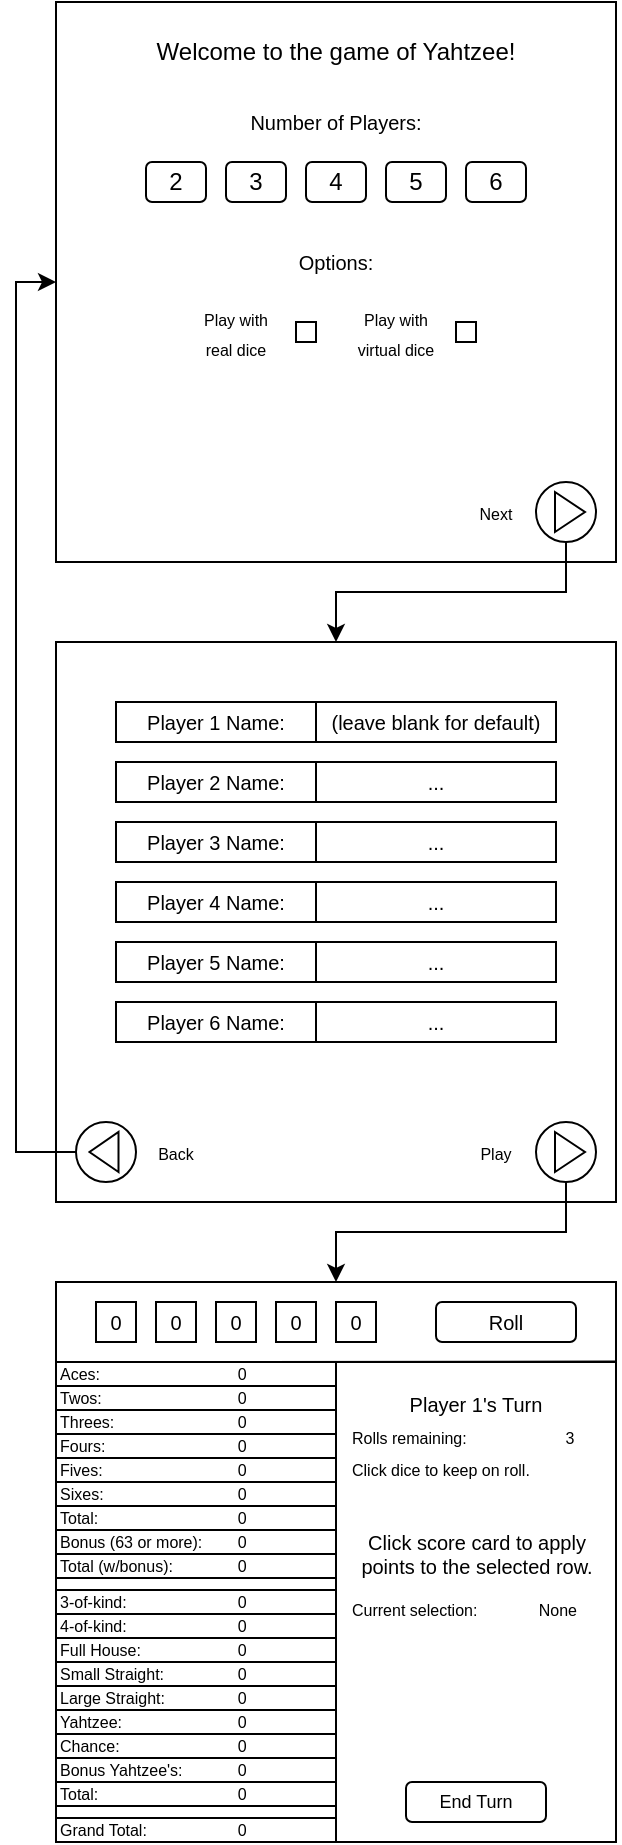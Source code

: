 <mxfile version="20.7.4" type="device"><diagram id="vxYncUvtUMfAzo5LWuLm" name="Page-1"><mxGraphModel dx="798" dy="542" grid="1" gridSize="10" guides="1" tooltips="1" connect="1" arrows="1" fold="1" page="1" pageScale="1" pageWidth="850" pageHeight="1100" math="0" shadow="0"><root><mxCell id="0"/><mxCell id="1" parent="0"/><mxCell id="L8tKZUiF10bgkbm3Kpz3-1" value="" style="rounded=0;whiteSpace=wrap;html=1;" parent="1" vertex="1"><mxGeometry x="80" y="80" width="280" height="280" as="geometry"/></mxCell><mxCell id="L8tKZUiF10bgkbm3Kpz3-12" value="" style="group" parent="1" vertex="1" connectable="0"><mxGeometry x="120" y="120" width="200" height="60" as="geometry"/></mxCell><mxCell id="L8tKZUiF10bgkbm3Kpz3-2" value="&lt;font style=&quot;font-size: 10px;&quot;&gt;Number of Players:&lt;/font&gt;" style="rounded=0;whiteSpace=wrap;html=1;strokeColor=none;" parent="L8tKZUiF10bgkbm3Kpz3-12" vertex="1"><mxGeometry y="10" width="200" height="20" as="geometry"/></mxCell><mxCell id="L8tKZUiF10bgkbm3Kpz3-11" value="" style="group" parent="L8tKZUiF10bgkbm3Kpz3-12" vertex="1" connectable="0"><mxGeometry x="5" y="40" width="190" height="20" as="geometry"/></mxCell><mxCell id="L8tKZUiF10bgkbm3Kpz3-3" value="2" style="rounded=1;whiteSpace=wrap;html=1;" parent="L8tKZUiF10bgkbm3Kpz3-11" vertex="1"><mxGeometry width="30" height="20" as="geometry"/></mxCell><mxCell id="L8tKZUiF10bgkbm3Kpz3-4" value="3" style="rounded=1;whiteSpace=wrap;html=1;" parent="L8tKZUiF10bgkbm3Kpz3-11" vertex="1"><mxGeometry x="40" width="30" height="20" as="geometry"/></mxCell><mxCell id="L8tKZUiF10bgkbm3Kpz3-6" value="4" style="rounded=1;whiteSpace=wrap;html=1;" parent="L8tKZUiF10bgkbm3Kpz3-11" vertex="1"><mxGeometry x="80" width="30" height="20" as="geometry"/></mxCell><mxCell id="L8tKZUiF10bgkbm3Kpz3-7" value="6" style="rounded=1;whiteSpace=wrap;html=1;" parent="L8tKZUiF10bgkbm3Kpz3-11" vertex="1"><mxGeometry x="160" width="30" height="20" as="geometry"/></mxCell><mxCell id="L8tKZUiF10bgkbm3Kpz3-9" value="5" style="rounded=1;whiteSpace=wrap;html=1;" parent="L8tKZUiF10bgkbm3Kpz3-11" vertex="1"><mxGeometry x="120" width="30" height="20" as="geometry"/></mxCell><mxCell id="L8tKZUiF10bgkbm3Kpz3-14" value="Welcome to the game of Yahtzee!" style="text;html=1;strokeColor=none;fillColor=none;align=center;verticalAlign=middle;whiteSpace=wrap;rounded=0;" parent="1" vertex="1"><mxGeometry x="125" y="90" width="190" height="30" as="geometry"/></mxCell><mxCell id="L8tKZUiF10bgkbm3Kpz3-15" value="&lt;font style=&quot;font-size: 10px;&quot;&gt;Options:&lt;/font&gt;" style="rounded=0;whiteSpace=wrap;html=1;strokeColor=none;" parent="1" vertex="1"><mxGeometry x="120" y="200" width="200" height="20" as="geometry"/></mxCell><mxCell id="L8tKZUiF10bgkbm3Kpz3-16" value="" style="whiteSpace=wrap;html=1;aspect=fixed;" parent="1" vertex="1"><mxGeometry x="200" y="240" width="10" height="10" as="geometry"/></mxCell><mxCell id="L8tKZUiF10bgkbm3Kpz3-17" value="&lt;span style=&quot;font-size: 8px;&quot;&gt;Play with &lt;br&gt;real dice&lt;/span&gt;" style="text;html=1;strokeColor=none;fillColor=none;align=center;verticalAlign=middle;whiteSpace=wrap;rounded=0;" parent="1" vertex="1"><mxGeometry x="140" y="230" width="60" height="30" as="geometry"/></mxCell><mxCell id="L8tKZUiF10bgkbm3Kpz3-18" value="" style="whiteSpace=wrap;html=1;aspect=fixed;" parent="1" vertex="1"><mxGeometry x="280" y="240" width="10" height="10" as="geometry"/></mxCell><mxCell id="L8tKZUiF10bgkbm3Kpz3-19" value="&lt;span style=&quot;font-size: 8px;&quot;&gt;Play with &lt;br&gt;virtual dice&lt;/span&gt;" style="text;html=1;strokeColor=none;fillColor=none;align=center;verticalAlign=middle;whiteSpace=wrap;rounded=0;" parent="1" vertex="1"><mxGeometry x="220" y="230" width="60" height="30" as="geometry"/></mxCell><mxCell id="L8tKZUiF10bgkbm3Kpz3-23" value="" style="group" parent="1" vertex="1" connectable="0"><mxGeometry x="320" y="320" width="30" height="30" as="geometry"/></mxCell><mxCell id="L8tKZUiF10bgkbm3Kpz3-21" value="" style="ellipse;whiteSpace=wrap;html=1;aspect=fixed;fontSize=10;" parent="L8tKZUiF10bgkbm3Kpz3-23" vertex="1"><mxGeometry width="30" height="30" as="geometry"/></mxCell><mxCell id="L8tKZUiF10bgkbm3Kpz3-22" value="" style="triangle;whiteSpace=wrap;html=1;fontSize=10;" parent="L8tKZUiF10bgkbm3Kpz3-23" vertex="1"><mxGeometry x="9.5" y="5" width="15" height="20" as="geometry"/></mxCell><mxCell id="L8tKZUiF10bgkbm3Kpz3-33" value="" style="group" parent="1" vertex="1" connectable="0"><mxGeometry x="80" y="400" width="280" height="280" as="geometry"/></mxCell><mxCell id="L8tKZUiF10bgkbm3Kpz3-27" value="" style="rounded=0;whiteSpace=wrap;html=1;" parent="L8tKZUiF10bgkbm3Kpz3-33" vertex="1"><mxGeometry width="280" height="280" as="geometry"/></mxCell><mxCell id="L8tKZUiF10bgkbm3Kpz3-28" value="" style="group" parent="L8tKZUiF10bgkbm3Kpz3-33" vertex="1" connectable="0"><mxGeometry x="240" y="240" width="30" height="30" as="geometry"/></mxCell><mxCell id="L8tKZUiF10bgkbm3Kpz3-29" value="" style="ellipse;whiteSpace=wrap;html=1;aspect=fixed;fontSize=10;" parent="L8tKZUiF10bgkbm3Kpz3-28" vertex="1"><mxGeometry width="30" height="30" as="geometry"/></mxCell><mxCell id="L8tKZUiF10bgkbm3Kpz3-30" value="" style="triangle;whiteSpace=wrap;html=1;fontSize=10;" parent="L8tKZUiF10bgkbm3Kpz3-28" vertex="1"><mxGeometry x="9.5" y="5" width="15" height="20" as="geometry"/></mxCell><mxCell id="L8tKZUiF10bgkbm3Kpz3-31" value="" style="ellipse;whiteSpace=wrap;html=1;aspect=fixed;fontSize=10;" parent="L8tKZUiF10bgkbm3Kpz3-33" vertex="1"><mxGeometry x="10" y="240" width="30" height="30" as="geometry"/></mxCell><mxCell id="L8tKZUiF10bgkbm3Kpz3-32" value="" style="triangle;whiteSpace=wrap;html=1;fontSize=10;rotation=-180;" parent="L8tKZUiF10bgkbm3Kpz3-33" vertex="1"><mxGeometry x="16.75" y="245" width="14.5" height="20" as="geometry"/></mxCell><mxCell id="L8tKZUiF10bgkbm3Kpz3-39" value="" style="group" parent="L8tKZUiF10bgkbm3Kpz3-33" vertex="1" connectable="0"><mxGeometry x="30" y="30" width="220" height="20" as="geometry"/></mxCell><mxCell id="L8tKZUiF10bgkbm3Kpz3-37" value="Player 1 Name:" style="rounded=0;whiteSpace=wrap;html=1;fontSize=10;" parent="L8tKZUiF10bgkbm3Kpz3-39" vertex="1"><mxGeometry width="100" height="20" as="geometry"/></mxCell><mxCell id="L8tKZUiF10bgkbm3Kpz3-38" value="(leave blank for default)" style="rounded=0;whiteSpace=wrap;html=1;fontSize=10;" parent="L8tKZUiF10bgkbm3Kpz3-39" vertex="1"><mxGeometry x="100" width="120" height="20" as="geometry"/></mxCell><mxCell id="L8tKZUiF10bgkbm3Kpz3-40" value="" style="group" parent="L8tKZUiF10bgkbm3Kpz3-33" vertex="1" connectable="0"><mxGeometry x="30" y="60" width="220" height="20" as="geometry"/></mxCell><mxCell id="L8tKZUiF10bgkbm3Kpz3-41" value="Player 2 Name:" style="rounded=0;whiteSpace=wrap;html=1;fontSize=10;" parent="L8tKZUiF10bgkbm3Kpz3-40" vertex="1"><mxGeometry width="100" height="20" as="geometry"/></mxCell><mxCell id="L8tKZUiF10bgkbm3Kpz3-42" value="..." style="rounded=0;whiteSpace=wrap;html=1;fontSize=10;" parent="L8tKZUiF10bgkbm3Kpz3-40" vertex="1"><mxGeometry x="100" width="120" height="20" as="geometry"/></mxCell><mxCell id="L8tKZUiF10bgkbm3Kpz3-43" value="" style="group" parent="L8tKZUiF10bgkbm3Kpz3-33" vertex="1" connectable="0"><mxGeometry x="30" y="90" width="220" height="20" as="geometry"/></mxCell><mxCell id="L8tKZUiF10bgkbm3Kpz3-44" value="Player 3 Name:" style="rounded=0;whiteSpace=wrap;html=1;fontSize=10;" parent="L8tKZUiF10bgkbm3Kpz3-43" vertex="1"><mxGeometry width="100" height="20" as="geometry"/></mxCell><mxCell id="L8tKZUiF10bgkbm3Kpz3-45" value="..." style="rounded=0;whiteSpace=wrap;html=1;fontSize=10;" parent="L8tKZUiF10bgkbm3Kpz3-43" vertex="1"><mxGeometry x="100" width="120" height="20" as="geometry"/></mxCell><mxCell id="L8tKZUiF10bgkbm3Kpz3-46" value="" style="group" parent="L8tKZUiF10bgkbm3Kpz3-33" vertex="1" connectable="0"><mxGeometry x="30" y="120" width="220" height="20" as="geometry"/></mxCell><mxCell id="L8tKZUiF10bgkbm3Kpz3-47" value="Player 4 Name:" style="rounded=0;whiteSpace=wrap;html=1;fontSize=10;" parent="L8tKZUiF10bgkbm3Kpz3-46" vertex="1"><mxGeometry width="100" height="20" as="geometry"/></mxCell><mxCell id="L8tKZUiF10bgkbm3Kpz3-48" value="..." style="rounded=0;whiteSpace=wrap;html=1;fontSize=10;" parent="L8tKZUiF10bgkbm3Kpz3-46" vertex="1"><mxGeometry x="100" width="120" height="20" as="geometry"/></mxCell><mxCell id="L8tKZUiF10bgkbm3Kpz3-49" value="" style="group" parent="L8tKZUiF10bgkbm3Kpz3-33" vertex="1" connectable="0"><mxGeometry x="30" y="150" width="220" height="20" as="geometry"/></mxCell><mxCell id="L8tKZUiF10bgkbm3Kpz3-50" value="Player 5 Name:" style="rounded=0;whiteSpace=wrap;html=1;fontSize=10;" parent="L8tKZUiF10bgkbm3Kpz3-49" vertex="1"><mxGeometry width="100" height="20" as="geometry"/></mxCell><mxCell id="L8tKZUiF10bgkbm3Kpz3-51" value="..." style="rounded=0;whiteSpace=wrap;html=1;fontSize=10;" parent="L8tKZUiF10bgkbm3Kpz3-49" vertex="1"><mxGeometry x="100" width="120" height="20" as="geometry"/></mxCell><mxCell id="L8tKZUiF10bgkbm3Kpz3-52" value="" style="group" parent="L8tKZUiF10bgkbm3Kpz3-33" vertex="1" connectable="0"><mxGeometry x="30" y="180" width="220" height="20" as="geometry"/></mxCell><mxCell id="L8tKZUiF10bgkbm3Kpz3-53" value="Player 6 Name:" style="rounded=0;whiteSpace=wrap;html=1;fontSize=10;" parent="L8tKZUiF10bgkbm3Kpz3-52" vertex="1"><mxGeometry width="100" height="20" as="geometry"/></mxCell><mxCell id="L8tKZUiF10bgkbm3Kpz3-54" value="..." style="rounded=0;whiteSpace=wrap;html=1;fontSize=10;" parent="L8tKZUiF10bgkbm3Kpz3-52" vertex="1"><mxGeometry x="100" width="120" height="20" as="geometry"/></mxCell><mxCell id="L8tKZUiF10bgkbm3Kpz3-58" value="&lt;span style=&quot;font-size: 8px;&quot;&gt;Back&lt;/span&gt;" style="text;html=1;strokeColor=none;fillColor=none;align=center;verticalAlign=middle;whiteSpace=wrap;rounded=0;" parent="L8tKZUiF10bgkbm3Kpz3-33" vertex="1"><mxGeometry x="30" y="240" width="60" height="30" as="geometry"/></mxCell><mxCell id="L8tKZUiF10bgkbm3Kpz3-59" value="&lt;span style=&quot;font-size: 8px;&quot;&gt;Play&lt;/span&gt;" style="text;html=1;strokeColor=none;fillColor=none;align=center;verticalAlign=middle;whiteSpace=wrap;rounded=0;" parent="L8tKZUiF10bgkbm3Kpz3-33" vertex="1"><mxGeometry x="190" y="240" width="60" height="30" as="geometry"/></mxCell><mxCell id="L8tKZUiF10bgkbm3Kpz3-35" style="edgeStyle=orthogonalEdgeStyle;rounded=0;orthogonalLoop=1;jettySize=auto;html=1;entryX=0.5;entryY=0;entryDx=0;entryDy=0;fontSize=10;" parent="1" source="L8tKZUiF10bgkbm3Kpz3-21" target="L8tKZUiF10bgkbm3Kpz3-27" edge="1"><mxGeometry relative="1" as="geometry"><Array as="points"><mxPoint x="335" y="375"/><mxPoint x="220" y="375"/></Array></mxGeometry></mxCell><mxCell id="L8tKZUiF10bgkbm3Kpz3-36" style="edgeStyle=orthogonalEdgeStyle;rounded=0;orthogonalLoop=1;jettySize=auto;html=1;entryX=0;entryY=0.5;entryDx=0;entryDy=0;fontSize=10;" parent="1" source="L8tKZUiF10bgkbm3Kpz3-31" target="L8tKZUiF10bgkbm3Kpz3-1" edge="1"><mxGeometry relative="1" as="geometry"><Array as="points"><mxPoint x="60" y="655"/><mxPoint x="60" y="220"/></Array></mxGeometry></mxCell><mxCell id="L8tKZUiF10bgkbm3Kpz3-55" value="" style="whiteSpace=wrap;html=1;aspect=fixed;fontSize=10;" parent="1" vertex="1"><mxGeometry x="80" y="720" width="280" height="280" as="geometry"/></mxCell><mxCell id="L8tKZUiF10bgkbm3Kpz3-56" style="edgeStyle=orthogonalEdgeStyle;rounded=0;orthogonalLoop=1;jettySize=auto;html=1;entryX=0.5;entryY=0;entryDx=0;entryDy=0;fontSize=10;" parent="1" source="L8tKZUiF10bgkbm3Kpz3-29" target="L8tKZUiF10bgkbm3Kpz3-55" edge="1"><mxGeometry relative="1" as="geometry"><Array as="points"><mxPoint x="335" y="695"/><mxPoint x="220" y="695"/></Array></mxGeometry></mxCell><mxCell id="L8tKZUiF10bgkbm3Kpz3-57" value="&lt;span style=&quot;font-size: 8px;&quot;&gt;Next&lt;/span&gt;" style="text;html=1;strokeColor=none;fillColor=none;align=center;verticalAlign=middle;whiteSpace=wrap;rounded=0;" parent="1" vertex="1"><mxGeometry x="270" y="320" width="60" height="30" as="geometry"/></mxCell><mxCell id="L8tKZUiF10bgkbm3Kpz3-61" value="0" style="whiteSpace=wrap;html=1;aspect=fixed;fontSize=10;" parent="1" vertex="1"><mxGeometry x="100" y="730" width="20" height="20" as="geometry"/></mxCell><mxCell id="L8tKZUiF10bgkbm3Kpz3-62" value="0" style="whiteSpace=wrap;html=1;aspect=fixed;fontSize=10;" parent="1" vertex="1"><mxGeometry x="130" y="730" width="20" height="20" as="geometry"/></mxCell><mxCell id="L8tKZUiF10bgkbm3Kpz3-63" value="0" style="whiteSpace=wrap;html=1;aspect=fixed;fontSize=10;" parent="1" vertex="1"><mxGeometry x="160" y="730" width="20" height="20" as="geometry"/></mxCell><mxCell id="L8tKZUiF10bgkbm3Kpz3-64" value="0" style="whiteSpace=wrap;html=1;aspect=fixed;fontSize=10;" parent="1" vertex="1"><mxGeometry x="190" y="730" width="20" height="20" as="geometry"/></mxCell><mxCell id="L8tKZUiF10bgkbm3Kpz3-65" value="0" style="whiteSpace=wrap;html=1;aspect=fixed;fontSize=10;" parent="1" vertex="1"><mxGeometry x="220" y="730" width="20" height="20" as="geometry"/></mxCell><mxCell id="L8tKZUiF10bgkbm3Kpz3-66" value="Roll" style="rounded=1;whiteSpace=wrap;html=1;fontSize=10;" parent="1" vertex="1"><mxGeometry x="270" y="730" width="70" height="20" as="geometry"/></mxCell><mxCell id="L8tKZUiF10bgkbm3Kpz3-68" value="" style="endArrow=none;html=1;rounded=0;fontSize=10;entryX=1.001;entryY=0.142;entryDx=0;entryDy=0;entryPerimeter=0;exitX=0;exitY=0.143;exitDx=0;exitDy=0;exitPerimeter=0;" parent="1" source="L8tKZUiF10bgkbm3Kpz3-55" target="L8tKZUiF10bgkbm3Kpz3-55" edge="1"><mxGeometry width="50" height="50" relative="1" as="geometry"><mxPoint x="70" y="760" as="sourcePoint"/><mxPoint x="280" y="840" as="targetPoint"/></mxGeometry></mxCell><mxCell id="L8tKZUiF10bgkbm3Kpz3-71" value="" style="rounded=0;whiteSpace=wrap;html=1;fontSize=10;" parent="1" vertex="1"><mxGeometry x="220" y="760" width="140" height="240" as="geometry"/></mxCell><mxCell id="L8tKZUiF10bgkbm3Kpz3-89" value="Aces:&lt;span style=&quot;white-space: pre;&quot;&gt;&#9;&lt;/span&gt;&lt;span style=&quot;white-space: pre;&quot;&gt;&#9;&lt;span style=&quot;white-space: pre;&quot;&gt;&#9;&lt;span style=&quot;white-space: pre;&quot;&gt;&#9;&lt;/span&gt;&lt;/span&gt;&lt;/span&gt;0" style="rounded=0;whiteSpace=wrap;html=1;fontSize=8;align=left;" parent="1" vertex="1"><mxGeometry x="80" y="760" width="140" height="12" as="geometry"/></mxCell><mxCell id="L8tKZUiF10bgkbm3Kpz3-90" value="Twos:&lt;span style=&quot;white-space: pre;&quot;&gt;&#9;&lt;/span&gt;&lt;span style=&quot;white-space: pre;&quot;&gt;&#9;&lt;span style=&quot;white-space: pre;&quot;&gt;&#9;&lt;span style=&quot;white-space: pre;&quot;&gt;&#9;&lt;/span&gt;&lt;/span&gt;&lt;/span&gt;0" style="rounded=0;whiteSpace=wrap;html=1;fontSize=8;align=left;" parent="1" vertex="1"><mxGeometry x="80" y="772" width="140" height="12" as="geometry"/></mxCell><mxCell id="L8tKZUiF10bgkbm3Kpz3-91" value="Threes:&lt;span style=&quot;white-space: pre;&quot;&gt;&#9;&lt;/span&gt;&lt;span style=&quot;white-space: pre;&quot;&gt;&#9;&lt;span style=&quot;white-space: pre;&quot;&gt;&#9;&lt;span style=&quot;white-space: pre;&quot;&gt;&#9;&lt;/span&gt;&lt;/span&gt;&lt;/span&gt;0" style="rounded=0;whiteSpace=wrap;html=1;fontSize=8;align=left;" parent="1" vertex="1"><mxGeometry x="80" y="784" width="140" height="12" as="geometry"/></mxCell><mxCell id="L8tKZUiF10bgkbm3Kpz3-92" value="Fours:&lt;span style=&quot;white-space: pre;&quot;&gt;&#9;&lt;/span&gt;&lt;span style=&quot;white-space: pre;&quot;&gt;&#9;&lt;span style=&quot;white-space: pre;&quot;&gt;&#9;&lt;span style=&quot;white-space: pre;&quot;&gt;&#9;&lt;/span&gt;&lt;/span&gt;&lt;/span&gt;0" style="rounded=0;whiteSpace=wrap;html=1;fontSize=8;align=left;" parent="1" vertex="1"><mxGeometry x="80" y="796" width="140" height="12" as="geometry"/></mxCell><mxCell id="L8tKZUiF10bgkbm3Kpz3-93" value="Fives:&lt;span style=&quot;white-space: pre;&quot;&gt;&#9;&lt;/span&gt;&lt;span style=&quot;white-space: pre;&quot;&gt;&#9;&lt;span style=&quot;white-space: pre;&quot;&gt;&#9;&lt;span style=&quot;white-space: pre;&quot;&gt;&#9;&lt;/span&gt;&lt;/span&gt;&lt;/span&gt;0" style="rounded=0;whiteSpace=wrap;html=1;fontSize=8;align=left;" parent="1" vertex="1"><mxGeometry x="80" y="808" width="140" height="12" as="geometry"/></mxCell><mxCell id="L8tKZUiF10bgkbm3Kpz3-94" value="Sixes:&lt;span style=&quot;white-space: pre;&quot;&gt;&#9;&lt;/span&gt;&lt;span style=&quot;white-space: pre;&quot;&gt;&#9;&lt;span style=&quot;white-space: pre;&quot;&gt;&#9;&lt;span style=&quot;white-space: pre;&quot;&gt;&#9;&lt;/span&gt;&lt;/span&gt;&lt;/span&gt;0" style="rounded=0;whiteSpace=wrap;html=1;fontSize=8;align=left;" parent="1" vertex="1"><mxGeometry x="80" y="820" width="140" height="12" as="geometry"/></mxCell><mxCell id="L8tKZUiF10bgkbm3Kpz3-95" value="Total:&lt;span style=&quot;white-space: pre;&quot;&gt;&#9;&lt;/span&gt;&lt;span style=&quot;white-space: pre;&quot;&gt;&#9;&lt;span style=&quot;white-space: pre;&quot;&gt;&#9;&lt;span style=&quot;white-space: pre;&quot;&gt;&#9;&lt;/span&gt;&lt;/span&gt;&lt;/span&gt;0" style="rounded=0;whiteSpace=wrap;html=1;fontSize=8;align=left;" parent="1" vertex="1"><mxGeometry x="80" y="832" width="140" height="12" as="geometry"/></mxCell><mxCell id="L8tKZUiF10bgkbm3Kpz3-96" value="Bonus (63 or more):&lt;span style=&quot;white-space: pre;&quot;&gt;&lt;span style=&quot;white-space: pre;&quot;&gt;&lt;span style=&quot;white-space: pre;&quot;&gt;&#9;&lt;/span&gt;&lt;/span&gt;&lt;/span&gt;0" style="rounded=0;whiteSpace=wrap;html=1;fontSize=8;align=left;" parent="1" vertex="1"><mxGeometry x="80" y="844" width="140" height="12" as="geometry"/></mxCell><mxCell id="L8tKZUiF10bgkbm3Kpz3-97" value="&lt;div style=&quot;&quot;&gt;&lt;span style=&quot;background-color: initial;&quot;&gt;Total (w/bonus):&lt;/span&gt;&lt;span style=&quot;background-color: initial; white-space: pre;&quot;&gt;&#9;&lt;span style=&quot;white-space: pre;&quot;&gt;&#9;&lt;/span&gt;&lt;/span&gt;&lt;span style=&quot;background-color: initial;&quot;&gt;0&lt;/span&gt;&lt;/div&gt;" style="rounded=0;whiteSpace=wrap;html=1;fontSize=8;align=left;" parent="1" vertex="1"><mxGeometry x="80" y="856" width="140" height="12" as="geometry"/></mxCell><mxCell id="L8tKZUiF10bgkbm3Kpz3-110" value="3-of-kind:&lt;span style=&quot;white-space: pre;&quot;&gt;&#9;&lt;/span&gt;&lt;span style=&quot;white-space: pre;&quot;&gt;&#9;&lt;/span&gt;&lt;span style=&quot;white-space: pre;&quot;&gt;&#9;&lt;span style=&quot;white-space: pre;&quot;&gt;&#9;&lt;/span&gt;&lt;/span&gt;0" style="rounded=0;whiteSpace=wrap;html=1;fontSize=8;align=left;" parent="1" vertex="1"><mxGeometry x="80" y="874" width="140" height="12" as="geometry"/></mxCell><mxCell id="L8tKZUiF10bgkbm3Kpz3-111" value="4-of-kind:&lt;span style=&quot;white-space: pre;&quot;&gt;&#9;&lt;/span&gt;&lt;span style=&quot;white-space: pre;&quot;&gt;&#9;&lt;span style=&quot;white-space: pre;&quot;&gt;&#9;&lt;span style=&quot;white-space: pre;&quot;&gt;&#9;&lt;/span&gt;&lt;/span&gt;&lt;/span&gt;0" style="rounded=0;whiteSpace=wrap;html=1;fontSize=8;align=left;" parent="1" vertex="1"><mxGeometry x="80" y="886" width="140" height="12" as="geometry"/></mxCell><mxCell id="L8tKZUiF10bgkbm3Kpz3-112" value="Full House:&lt;span style=&quot;white-space: pre;&quot;&gt;&#9;&lt;span style=&quot;white-space: pre;&quot;&gt;&#9;&lt;span style=&quot;white-space: pre;&quot;&gt;&#9;&lt;/span&gt;&lt;/span&gt;&lt;/span&gt;0" style="rounded=0;whiteSpace=wrap;html=1;fontSize=8;align=left;" parent="1" vertex="1"><mxGeometry x="80" y="898" width="140" height="12" as="geometry"/></mxCell><mxCell id="L8tKZUiF10bgkbm3Kpz3-113" value="Small Straight:&lt;span style=&quot;white-space: pre;&quot;&gt;&#9;&lt;span style=&quot;white-space: pre;&quot;&gt;&#9;&lt;span style=&quot;white-space: pre;&quot;&gt;&#9;&lt;/span&gt;&lt;/span&gt;&lt;/span&gt;0" style="rounded=0;whiteSpace=wrap;html=1;fontSize=8;align=left;" parent="1" vertex="1"><mxGeometry x="80" y="910" width="140" height="12" as="geometry"/></mxCell><mxCell id="L8tKZUiF10bgkbm3Kpz3-114" value="Large Straight:&lt;span style=&quot;white-space: pre;&quot;&gt;&#9;&lt;/span&gt;&lt;span style=&quot;white-space: pre;&quot;&gt;&#9;&lt;/span&gt;0" style="rounded=0;whiteSpace=wrap;html=1;fontSize=8;align=left;" parent="1" vertex="1"><mxGeometry x="80" y="922" width="140" height="12" as="geometry"/></mxCell><mxCell id="L8tKZUiF10bgkbm3Kpz3-115" value="Yahtzee:&lt;span style=&quot;white-space: pre;&quot;&gt;&#9;&lt;/span&gt;&lt;span style=&quot;white-space: pre;&quot;&gt;&#9;&lt;span style=&quot;white-space: pre;&quot;&gt;&#9;&lt;span style=&quot;white-space: pre;&quot;&gt;&#9;&lt;/span&gt;&lt;/span&gt;&lt;/span&gt;0" style="rounded=0;whiteSpace=wrap;html=1;fontSize=8;align=left;" parent="1" vertex="1"><mxGeometry x="80" y="934" width="140" height="12" as="geometry"/></mxCell><mxCell id="L8tKZUiF10bgkbm3Kpz3-116" value="Chance:&lt;span style=&quot;white-space: pre;&quot;&gt;&#9;&lt;/span&gt;&lt;span style=&quot;white-space: pre;&quot;&gt;&#9;&lt;span style=&quot;white-space: pre;&quot;&gt;&#9;&lt;span style=&quot;white-space: pre;&quot;&gt;&#9;&lt;/span&gt;&lt;/span&gt;&lt;/span&gt;0" style="rounded=0;whiteSpace=wrap;html=1;fontSize=8;align=left;" parent="1" vertex="1"><mxGeometry x="80" y="946" width="140" height="12" as="geometry"/></mxCell><mxCell id="L8tKZUiF10bgkbm3Kpz3-117" value="&lt;div style=&quot;&quot;&gt;&lt;span style=&quot;background-color: initial;&quot;&gt;Bonus Yahtzee's:&lt;/span&gt;&lt;span style=&quot;background-color: initial; white-space: pre;&quot;&gt;&#9;&lt;span style=&quot;white-space: pre;&quot;&gt;&#9;&lt;/span&gt;&lt;/span&gt;&lt;span style=&quot;background-color: initial;&quot;&gt;0&lt;/span&gt;&lt;/div&gt;" style="rounded=0;whiteSpace=wrap;html=1;fontSize=8;align=left;" parent="1" vertex="1"><mxGeometry x="80" y="958" width="140" height="12" as="geometry"/></mxCell><mxCell id="L8tKZUiF10bgkbm3Kpz3-119" value="Total:&lt;span style=&quot;white-space: pre;&quot;&gt;&#9;&lt;/span&gt;&lt;span style=&quot;white-space: pre;&quot;&gt;&#9;&lt;span style=&quot;white-space: pre;&quot;&gt;&#9;&lt;span style=&quot;white-space: pre;&quot;&gt;&#9;&lt;/span&gt;&lt;/span&gt;&lt;/span&gt;0" style="rounded=0;whiteSpace=wrap;html=1;fontSize=8;align=left;" parent="1" vertex="1"><mxGeometry x="80" y="970" width="140" height="12" as="geometry"/></mxCell><mxCell id="L8tKZUiF10bgkbm3Kpz3-120" value="&lt;div style=&quot;&quot;&gt;&lt;span style=&quot;background-color: initial;&quot;&gt;Grand Total:&lt;/span&gt;&lt;span style=&quot;background-color: initial; white-space: pre;&quot;&gt;&#9;&lt;span style=&quot;white-space: pre;&quot;&gt;&#9;&lt;span style=&quot;white-space: pre;&quot;&gt;&#9;&lt;/span&gt;&lt;/span&gt;&lt;/span&gt;&lt;span style=&quot;background-color: initial;&quot;&gt;0&lt;/span&gt;&lt;/div&gt;" style="rounded=0;whiteSpace=wrap;html=1;fontSize=8;align=left;" parent="1" vertex="1"><mxGeometry x="80" y="988" width="140" height="12" as="geometry"/></mxCell><mxCell id="L8tKZUiF10bgkbm3Kpz3-121" value="Player 1's Turn" style="text;html=1;strokeColor=none;fillColor=none;align=center;verticalAlign=middle;whiteSpace=wrap;rounded=0;fontSize=10;" parent="1" vertex="1"><mxGeometry x="225" y="766" width="130" height="30" as="geometry"/></mxCell><mxCell id="L8tKZUiF10bgkbm3Kpz3-122" value="&lt;font style=&quot;font-size: 9px;&quot;&gt;End Turn&lt;/font&gt;" style="rounded=1;whiteSpace=wrap;html=1;fontSize=8;" parent="1" vertex="1"><mxGeometry x="255" y="970" width="70" height="20" as="geometry"/></mxCell><mxCell id="L8tKZUiF10bgkbm3Kpz3-123" value="&lt;font style=&quot;font-size: 8px;&quot;&gt;Rolls remaining:&lt;span style=&quot;white-space: pre;&quot;&gt;&#9;&lt;/span&gt;&lt;span style=&quot;white-space: pre;&quot;&gt;&#9;&lt;/span&gt;&lt;span style=&quot;white-space: pre;&quot;&gt;&#9;&lt;/span&gt;3&lt;/font&gt;" style="text;html=1;strokeColor=none;fillColor=none;align=left;verticalAlign=middle;whiteSpace=wrap;rounded=0;fontSize=8;" parent="1" vertex="1"><mxGeometry x="225.63" y="788" width="128.75" height="20" as="geometry"/></mxCell><mxCell id="L8tKZUiF10bgkbm3Kpz3-126" value="&lt;font style=&quot;font-size: 10px;&quot;&gt;Click score card to apply points to the selected row.&lt;/font&gt;" style="text;html=1;strokeColor=none;fillColor=none;align=center;verticalAlign=middle;whiteSpace=wrap;rounded=0;fontSize=8;" parent="1" vertex="1"><mxGeometry x="225.63" y="832" width="128.75" height="48" as="geometry"/></mxCell><mxCell id="L8tKZUiF10bgkbm3Kpz3-127" value="Current selection:&lt;span style=&quot;white-space: pre;&quot;&gt;&#9;&lt;/span&gt;&lt;span style=&quot;white-space: pre;&quot;&gt;&#9;&amp;nbsp;&lt;/span&gt;&amp;nbsp;None" style="text;html=1;strokeColor=none;fillColor=none;align=left;verticalAlign=middle;whiteSpace=wrap;rounded=0;fontSize=8;" parent="1" vertex="1"><mxGeometry x="225.63" y="874" width="128.75" height="20" as="geometry"/></mxCell><mxCell id="JeNBg0Zvx0wqWs30zSXO-1" value="Click dice to keep on roll." style="text;html=1;strokeColor=none;fillColor=none;align=left;verticalAlign=middle;whiteSpace=wrap;rounded=0;fontSize=8;" parent="1" vertex="1"><mxGeometry x="226.25" y="804" width="128.75" height="20" as="geometry"/></mxCell></root></mxGraphModel></diagram></mxfile>